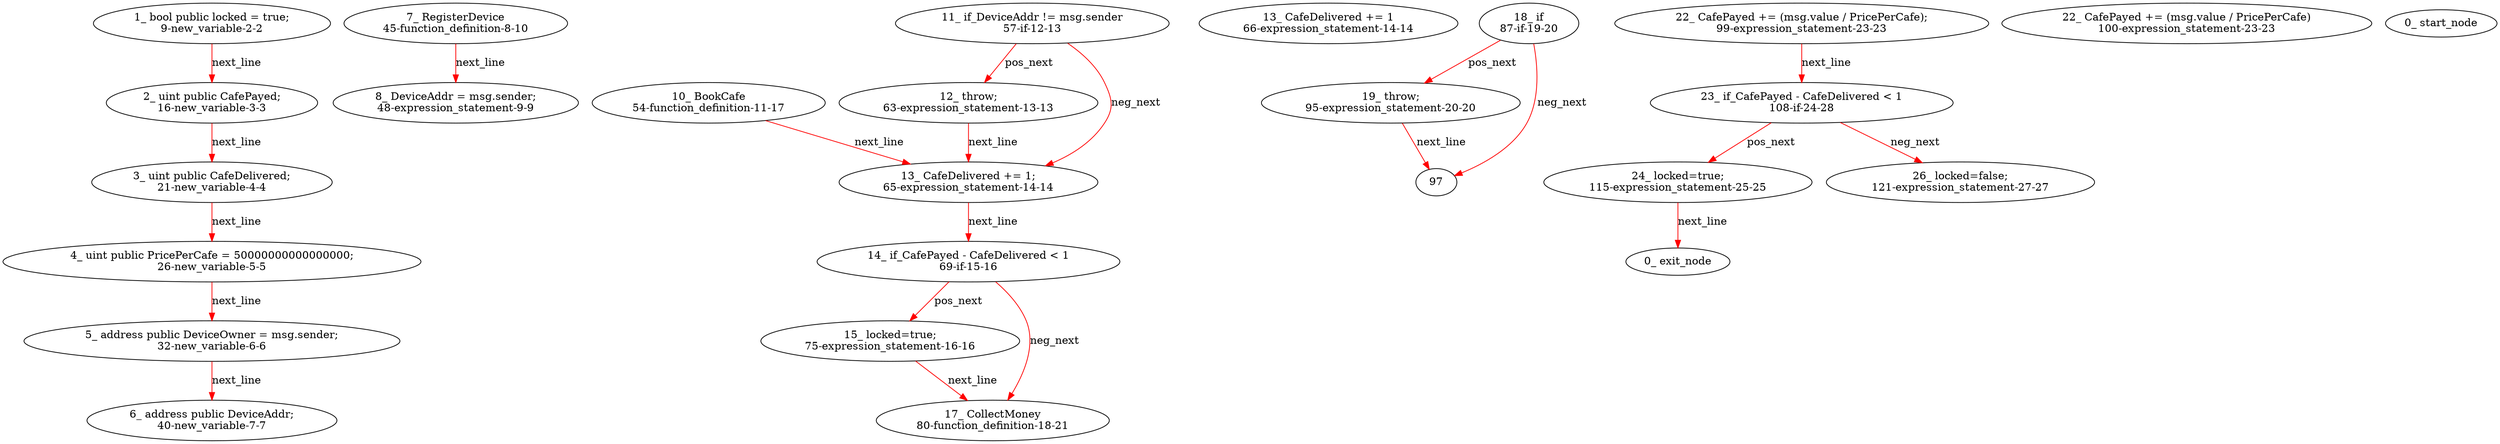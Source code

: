 digraph  {
9 [label="1_ bool public locked = true;\n9-new_variable-2-2", type_label=new_variable];
16 [label="2_ uint public CafePayed;\n16-new_variable-3-3", type_label=new_variable];
21 [label="3_ uint public CafeDelivered;\n21-new_variable-4-4", type_label=new_variable];
26 [label="4_ uint public PricePerCafe = 50000000000000000;\n26-new_variable-5-5", type_label=new_variable];
32 [label="5_ address public DeviceOwner = msg.sender;\n32-new_variable-6-6", type_label=new_variable];
40 [label="6_ address public DeviceAddr;\n40-new_variable-7-7", type_label=new_variable];
45 [label="7_ RegisterDevice\n45-function_definition-8-10", type_label=function_definition];
48 [label="8_ DeviceAddr = msg.sender;\n48-expression_statement-9-9", type_label=expression_statement];
54 [label="10_ BookCafe\n54-function_definition-11-17", type_label=function_definition];
57 [label="11_ if_DeviceAddr != msg.sender\n57-if-12-13", type_label=if];
63 [label="12_ throw;\n63-expression_statement-13-13", type_label=expression_statement];
65 [label="13_ CafeDelivered += 1;\n65-expression_statement-14-14", type_label=expression_statement];
66 [label="13_ CafeDelivered += 1\n66-expression_statement-14-14", type_label=expression_statement];
69 [label="14_ if_CafePayed - CafeDelivered < 1\n69-if-15-16", type_label=if];
75 [label="15_ locked=true;\n75-expression_statement-16-16", type_label=expression_statement];
80 [label="17_ CollectMoney\n80-function_definition-18-21", type_label=function_definition];
87 [label="18_ if\n87-if-19-20", type_label=if];
95 [label="19_ throw;\n95-expression_statement-20-20", type_label=expression_statement];
99 [label="22_ CafePayed += (msg.value / PricePerCafe);\n99-expression_statement-23-23", type_label=expression_statement];
100 [label="22_ CafePayed += (msg.value / PricePerCafe)\n100-expression_statement-23-23", type_label=expression_statement];
108 [label="23_ if_CafePayed - CafeDelivered < 1\n108-if-24-28", type_label=if];
115 [label="24_ locked=true;\n115-expression_statement-25-25", type_label=expression_statement];
121 [label="26_ locked=false;\n121-expression_statement-27-27", type_label=expression_statement];
1 [label="0_ start_node", type_label=start];
2 [label="0_ exit_node", type_label=exit];
97;
9 -> 16  [color=red, controlflow_type=next_line, edge_type=CFG_edge, key=0, label=next_line];
16 -> 21  [color=red, controlflow_type=next_line, edge_type=CFG_edge, key=0, label=next_line];
21 -> 26  [color=red, controlflow_type=next_line, edge_type=CFG_edge, key=0, label=next_line];
26 -> 32  [color=red, controlflow_type=next_line, edge_type=CFG_edge, key=0, label=next_line];
32 -> 40  [color=red, controlflow_type=next_line, edge_type=CFG_edge, key=0, label=next_line];
45 -> 48  [color=red, controlflow_type=next_line, edge_type=CFG_edge, key=0, label=next_line];
54 -> 65  [color=red, controlflow_type=next_line, edge_type=CFG_edge, key=0, label=next_line];
57 -> 63  [color=red, controlflow_type=pos_next, edge_type=CFG_edge, key=0, label=pos_next];
57 -> 65  [color=red, controlflow_type=neg_next, edge_type=CFG_edge, key=0, label=neg_next];
63 -> 65  [color=red, controlflow_type=next_line, edge_type=CFG_edge, key=0, label=next_line];
65 -> 69  [color=red, controlflow_type=next_line, edge_type=CFG_edge, key=0, label=next_line];
69 -> 75  [color=red, controlflow_type=pos_next, edge_type=CFG_edge, key=0, label=pos_next];
69 -> 80  [color=red, controlflow_type=neg_next, edge_type=CFG_edge, key=0, label=neg_next];
75 -> 80  [color=red, controlflow_type=next_line, edge_type=CFG_edge, key=0, label=next_line];
87 -> 95  [color=red, controlflow_type=pos_next, edge_type=CFG_edge, key=0, label=pos_next];
87 -> 97  [color=red, controlflow_type=neg_next, edge_type=CFG_edge, key=0, label=neg_next];
95 -> 97  [color=red, controlflow_type=next_line, edge_type=CFG_edge, key=0, label=next_line];
99 -> 108  [color=red, controlflow_type=next_line, edge_type=CFG_edge, key=0, label=next_line];
108 -> 115  [color=red, controlflow_type=pos_next, edge_type=CFG_edge, key=0, label=pos_next];
108 -> 121  [color=red, controlflow_type=neg_next, edge_type=CFG_edge, key=0, label=neg_next];
115 -> 2  [color=red, controlflow_type=next_line, edge_type=CFG_edge, key=0, label=next_line];
}
